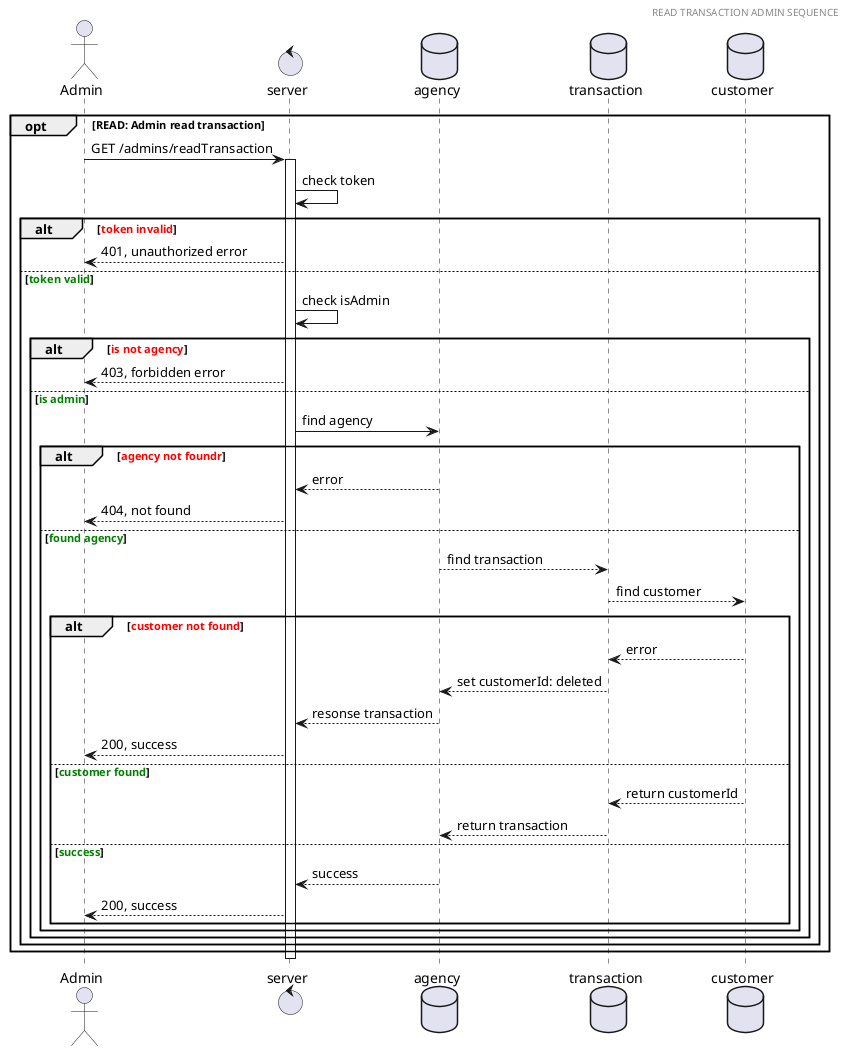 @startuml read transaction admin sequence

header READ TRANSACTION ADMIN SEQUENCE
actor Admin 
control server
database agency
database transaction
database customer

opt READ: Admin read transaction
  Admin -> server: GET /admins/readTransaction
  activate server
  server -> server: check token
  alt <font color=red>token invalid</font>
    server --> Admin: 401, unauthorized error
  else <font color=green>token valid</font>
    server -> server: check isAdmin
    alt <font color=red>is not agency</font>
      server --> Admin: 403, forbidden error
    else <font color=green>is admin</font>
      server -> agency: find agency
      alt <font color=red>agency not foundr</font>
        agency --> server: error
        server --> Admin: 404, not found
      else <font color=green>found agency</font>
        agency --> transaction: find transaction
        transaction --> customer: find customer
        alt <font color=red>customer not found</font>
          customer --> transaction: error
          transaction --> agency: set customerId: deleted
          agency --> server: resonse transaction
          server --> Admin: 200, success
        else <font color=green>customer found</font>
          customer --> transaction: return customerId
          transaction --> agency: return transaction  
        else <font color=green>success</font>
          agency --> server: success
          server --> Admin: 200, success
          end
        end
      end
    end
  end
    deactivate server


@enduml